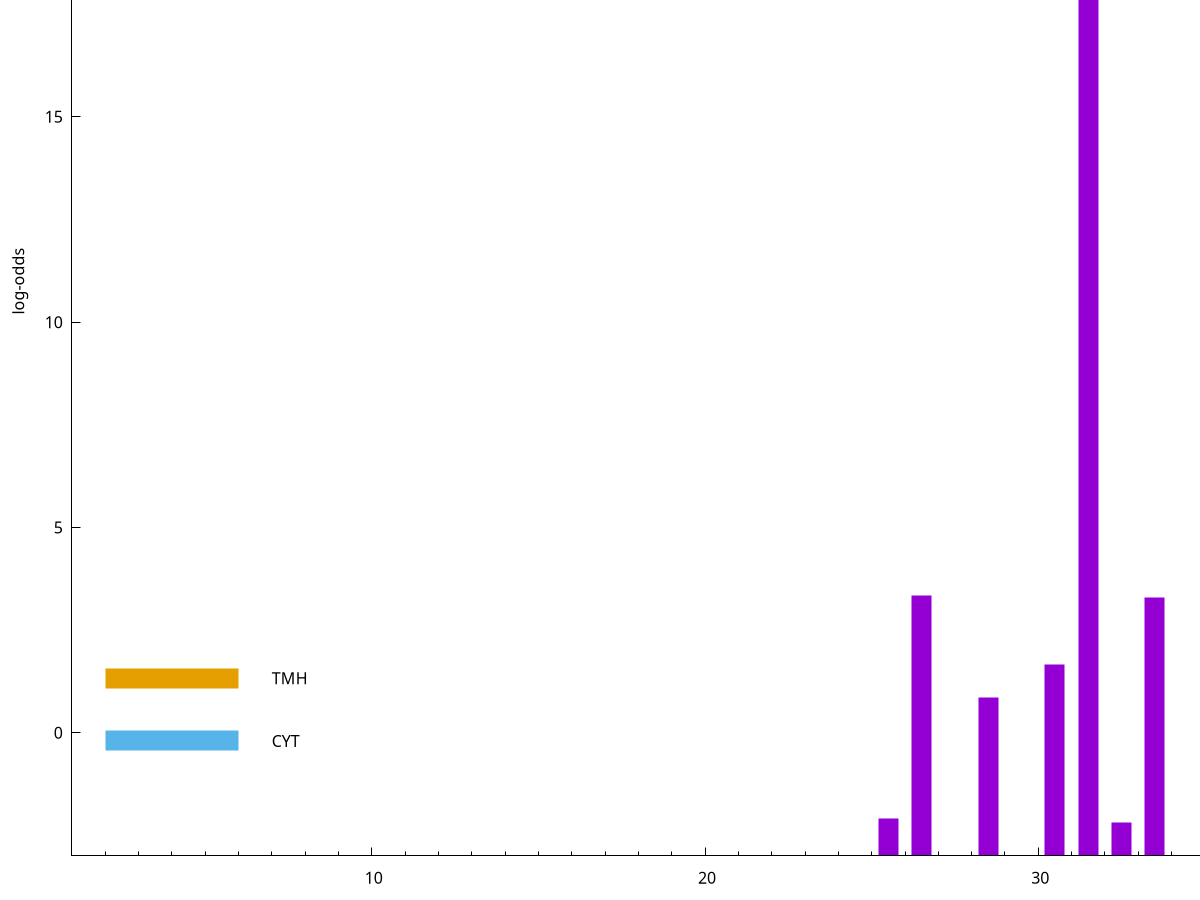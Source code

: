 set title "LipoP predictions for SPy_0168"
set size 2., 1.4
set xrange [1:70] 
set mxtics 10
set yrange [-3:25]
set y2range [0:28]
set ylabel "log-odds"
set term postscript eps color solid "Helvetica" 30
set output "SPy_0168.eps"
set arrow from 2,19.7897 to 6,19.7897 nohead lt 1 lw 20
set label "SpI" at 7,19.7897
set arrow from 2,1.32801 to 6,1.32801 nohead lt 4 lw 20
set label "TMH" at 7,1.32801
set arrow from 2,-0.200913 to 6,-0.200913 nohead lt 3 lw 20
set label "CYT" at 7,-0.200913
set arrow from 2,19.7897 to 6,19.7897 nohead lt 1 lw 20
set label "SpI" at 7,19.7897
# NOTE: The scores below are the log-odds scores with the threshold
# NOTE: subtracted (a hack to make gnuplot make the histogram all
# NOTE: look nice).
plot "-" axes x1y2 title "" with impulses lt 1 lw 20
31.500000 22.789700
26.500000 6.339750
33.500000 6.303000
30.500000 4.658690
28.500000 3.850068
25.500000 0.917170
32.500000 0.818130
e
exit
